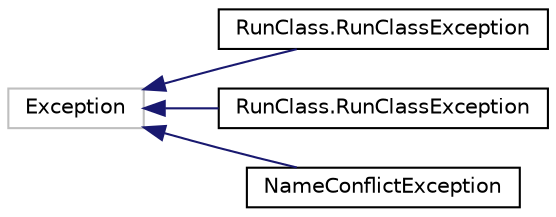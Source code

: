 digraph "Graphical Class Hierarchy"
{
 // INTERACTIVE_SVG=YES
  bgcolor="transparent";
  edge [fontname="Helvetica",fontsize="10",labelfontname="Helvetica",labelfontsize="10"];
  node [fontname="Helvetica",fontsize="10",shape=record];
  rankdir="LR";
  Node396 [label="Exception",height=0.2,width=0.4,color="grey75"];
  Node396 -> Node0 [dir="back",color="midnightblue",fontsize="10",style="solid",fontname="Helvetica"];
  Node0 [label="RunClass.RunClassException",height=0.2,width=0.4,color="black",URL="$classRunClass_1_1RunClassException.html"];
  Node396 -> Node398 [dir="back",color="midnightblue",fontsize="10",style="solid",fontname="Helvetica"];
  Node398 [label="RunClass.RunClassException",height=0.2,width=0.4,color="black",URL="$classtutorial_1_1RunClass_1_1RunClassException.html"];
  Node396 -> Node399 [dir="back",color="midnightblue",fontsize="10",style="solid",fontname="Helvetica"];
  Node399 [label="NameConflictException",height=0.2,width=0.4,color="black",URL="$classumontreal_1_1ssj_1_1util_1_1NameConflictException.html",tooltip="This exception is thrown by a ClassFinder when two or more fully qualified class names can be associa..."];
}
